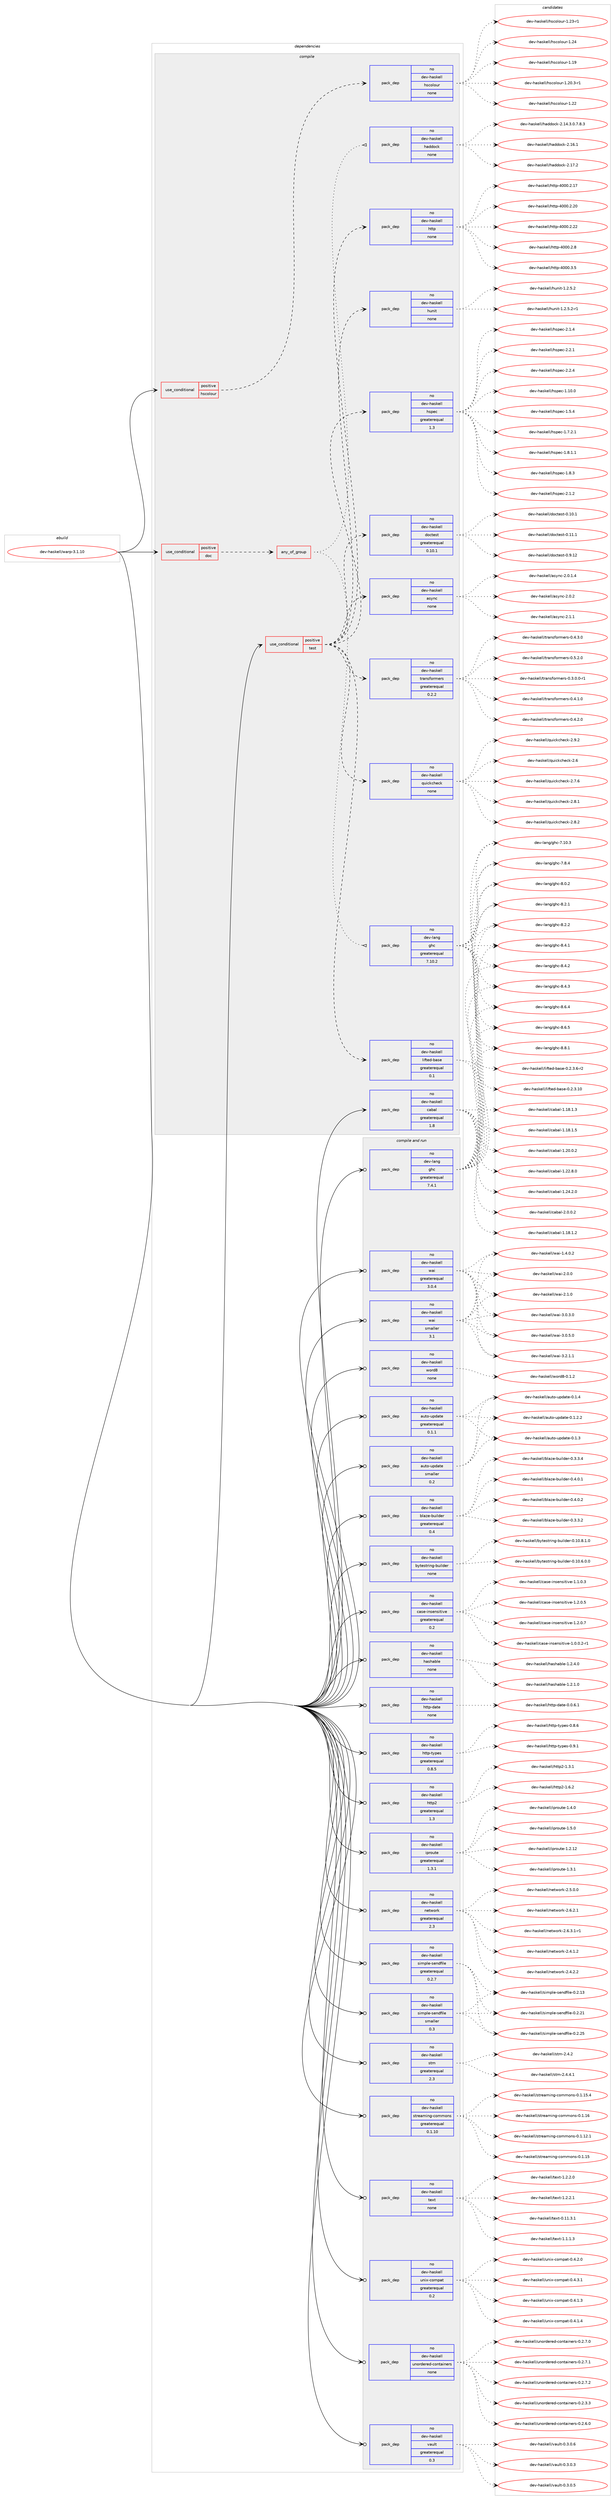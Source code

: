 digraph prolog {

# *************
# Graph options
# *************

newrank=true;
concentrate=true;
compound=true;
graph [rankdir=LR,fontname=Helvetica,fontsize=10,ranksep=1.5];#, ranksep=2.5, nodesep=0.2];
edge  [arrowhead=vee];
node  [fontname=Helvetica,fontsize=10];

# **********
# The ebuild
# **********

subgraph cluster_leftcol {
color=gray;
rank=same;
label=<<i>ebuild</i>>;
id [label="dev-haskell/warp-3.1.10", color=red, width=4, href="../dev-haskell/warp-3.1.10.svg"];
}

# ****************
# The dependencies
# ****************

subgraph cluster_midcol {
color=gray;
label=<<i>dependencies</i>>;
subgraph cluster_compile {
fillcolor="#eeeeee";
style=filled;
label=<<i>compile</i>>;
subgraph cond128169 {
dependency547694 [label=<<TABLE BORDER="0" CELLBORDER="1" CELLSPACING="0" CELLPADDING="4"><TR><TD ROWSPAN="3" CELLPADDING="10">use_conditional</TD></TR><TR><TD>positive</TD></TR><TR><TD>doc</TD></TR></TABLE>>, shape=none, color=red];
subgraph any10711 {
dependency547695 [label=<<TABLE BORDER="0" CELLBORDER="1" CELLSPACING="0" CELLPADDING="4"><TR><TD CELLPADDING="10">any_of_group</TD></TR></TABLE>>, shape=none, color=red];subgraph pack408457 {
dependency547696 [label=<<TABLE BORDER="0" CELLBORDER="1" CELLSPACING="0" CELLPADDING="4" WIDTH="220"><TR><TD ROWSPAN="6" CELLPADDING="30">pack_dep</TD></TR><TR><TD WIDTH="110">no</TD></TR><TR><TD>dev-haskell</TD></TR><TR><TD>haddock</TD></TR><TR><TD>none</TD></TR><TR><TD></TD></TR></TABLE>>, shape=none, color=blue];
}
dependency547695:e -> dependency547696:w [weight=20,style="dotted",arrowhead="oinv"];
subgraph pack408458 {
dependency547697 [label=<<TABLE BORDER="0" CELLBORDER="1" CELLSPACING="0" CELLPADDING="4" WIDTH="220"><TR><TD ROWSPAN="6" CELLPADDING="30">pack_dep</TD></TR><TR><TD WIDTH="110">no</TD></TR><TR><TD>dev-lang</TD></TR><TR><TD>ghc</TD></TR><TR><TD>greaterequal</TD></TR><TR><TD>7.10.2</TD></TR></TABLE>>, shape=none, color=blue];
}
dependency547695:e -> dependency547697:w [weight=20,style="dotted",arrowhead="oinv"];
}
dependency547694:e -> dependency547695:w [weight=20,style="dashed",arrowhead="vee"];
}
id:e -> dependency547694:w [weight=20,style="solid",arrowhead="vee"];
subgraph cond128170 {
dependency547698 [label=<<TABLE BORDER="0" CELLBORDER="1" CELLSPACING="0" CELLPADDING="4"><TR><TD ROWSPAN="3" CELLPADDING="10">use_conditional</TD></TR><TR><TD>positive</TD></TR><TR><TD>hscolour</TD></TR></TABLE>>, shape=none, color=red];
subgraph pack408459 {
dependency547699 [label=<<TABLE BORDER="0" CELLBORDER="1" CELLSPACING="0" CELLPADDING="4" WIDTH="220"><TR><TD ROWSPAN="6" CELLPADDING="30">pack_dep</TD></TR><TR><TD WIDTH="110">no</TD></TR><TR><TD>dev-haskell</TD></TR><TR><TD>hscolour</TD></TR><TR><TD>none</TD></TR><TR><TD></TD></TR></TABLE>>, shape=none, color=blue];
}
dependency547698:e -> dependency547699:w [weight=20,style="dashed",arrowhead="vee"];
}
id:e -> dependency547698:w [weight=20,style="solid",arrowhead="vee"];
subgraph cond128171 {
dependency547700 [label=<<TABLE BORDER="0" CELLBORDER="1" CELLSPACING="0" CELLPADDING="4"><TR><TD ROWSPAN="3" CELLPADDING="10">use_conditional</TD></TR><TR><TD>positive</TD></TR><TR><TD>test</TD></TR></TABLE>>, shape=none, color=red];
subgraph pack408460 {
dependency547701 [label=<<TABLE BORDER="0" CELLBORDER="1" CELLSPACING="0" CELLPADDING="4" WIDTH="220"><TR><TD ROWSPAN="6" CELLPADDING="30">pack_dep</TD></TR><TR><TD WIDTH="110">no</TD></TR><TR><TD>dev-haskell</TD></TR><TR><TD>async</TD></TR><TR><TD>none</TD></TR><TR><TD></TD></TR></TABLE>>, shape=none, color=blue];
}
dependency547700:e -> dependency547701:w [weight=20,style="dashed",arrowhead="vee"];
subgraph pack408461 {
dependency547702 [label=<<TABLE BORDER="0" CELLBORDER="1" CELLSPACING="0" CELLPADDING="4" WIDTH="220"><TR><TD ROWSPAN="6" CELLPADDING="30">pack_dep</TD></TR><TR><TD WIDTH="110">no</TD></TR><TR><TD>dev-haskell</TD></TR><TR><TD>doctest</TD></TR><TR><TD>greaterequal</TD></TR><TR><TD>0.10.1</TD></TR></TABLE>>, shape=none, color=blue];
}
dependency547700:e -> dependency547702:w [weight=20,style="dashed",arrowhead="vee"];
subgraph pack408462 {
dependency547703 [label=<<TABLE BORDER="0" CELLBORDER="1" CELLSPACING="0" CELLPADDING="4" WIDTH="220"><TR><TD ROWSPAN="6" CELLPADDING="30">pack_dep</TD></TR><TR><TD WIDTH="110">no</TD></TR><TR><TD>dev-haskell</TD></TR><TR><TD>hspec</TD></TR><TR><TD>greaterequal</TD></TR><TR><TD>1.3</TD></TR></TABLE>>, shape=none, color=blue];
}
dependency547700:e -> dependency547703:w [weight=20,style="dashed",arrowhead="vee"];
subgraph pack408463 {
dependency547704 [label=<<TABLE BORDER="0" CELLBORDER="1" CELLSPACING="0" CELLPADDING="4" WIDTH="220"><TR><TD ROWSPAN="6" CELLPADDING="30">pack_dep</TD></TR><TR><TD WIDTH="110">no</TD></TR><TR><TD>dev-haskell</TD></TR><TR><TD>http</TD></TR><TR><TD>none</TD></TR><TR><TD></TD></TR></TABLE>>, shape=none, color=blue];
}
dependency547700:e -> dependency547704:w [weight=20,style="dashed",arrowhead="vee"];
subgraph pack408464 {
dependency547705 [label=<<TABLE BORDER="0" CELLBORDER="1" CELLSPACING="0" CELLPADDING="4" WIDTH="220"><TR><TD ROWSPAN="6" CELLPADDING="30">pack_dep</TD></TR><TR><TD WIDTH="110">no</TD></TR><TR><TD>dev-haskell</TD></TR><TR><TD>hunit</TD></TR><TR><TD>none</TD></TR><TR><TD></TD></TR></TABLE>>, shape=none, color=blue];
}
dependency547700:e -> dependency547705:w [weight=20,style="dashed",arrowhead="vee"];
subgraph pack408465 {
dependency547706 [label=<<TABLE BORDER="0" CELLBORDER="1" CELLSPACING="0" CELLPADDING="4" WIDTH="220"><TR><TD ROWSPAN="6" CELLPADDING="30">pack_dep</TD></TR><TR><TD WIDTH="110">no</TD></TR><TR><TD>dev-haskell</TD></TR><TR><TD>lifted-base</TD></TR><TR><TD>greaterequal</TD></TR><TR><TD>0.1</TD></TR></TABLE>>, shape=none, color=blue];
}
dependency547700:e -> dependency547706:w [weight=20,style="dashed",arrowhead="vee"];
subgraph pack408466 {
dependency547707 [label=<<TABLE BORDER="0" CELLBORDER="1" CELLSPACING="0" CELLPADDING="4" WIDTH="220"><TR><TD ROWSPAN="6" CELLPADDING="30">pack_dep</TD></TR><TR><TD WIDTH="110">no</TD></TR><TR><TD>dev-haskell</TD></TR><TR><TD>quickcheck</TD></TR><TR><TD>none</TD></TR><TR><TD></TD></TR></TABLE>>, shape=none, color=blue];
}
dependency547700:e -> dependency547707:w [weight=20,style="dashed",arrowhead="vee"];
subgraph pack408467 {
dependency547708 [label=<<TABLE BORDER="0" CELLBORDER="1" CELLSPACING="0" CELLPADDING="4" WIDTH="220"><TR><TD ROWSPAN="6" CELLPADDING="30">pack_dep</TD></TR><TR><TD WIDTH="110">no</TD></TR><TR><TD>dev-haskell</TD></TR><TR><TD>transformers</TD></TR><TR><TD>greaterequal</TD></TR><TR><TD>0.2.2</TD></TR></TABLE>>, shape=none, color=blue];
}
dependency547700:e -> dependency547708:w [weight=20,style="dashed",arrowhead="vee"];
}
id:e -> dependency547700:w [weight=20,style="solid",arrowhead="vee"];
subgraph pack408468 {
dependency547709 [label=<<TABLE BORDER="0" CELLBORDER="1" CELLSPACING="0" CELLPADDING="4" WIDTH="220"><TR><TD ROWSPAN="6" CELLPADDING="30">pack_dep</TD></TR><TR><TD WIDTH="110">no</TD></TR><TR><TD>dev-haskell</TD></TR><TR><TD>cabal</TD></TR><TR><TD>greaterequal</TD></TR><TR><TD>1.8</TD></TR></TABLE>>, shape=none, color=blue];
}
id:e -> dependency547709:w [weight=20,style="solid",arrowhead="vee"];
}
subgraph cluster_compileandrun {
fillcolor="#eeeeee";
style=filled;
label=<<i>compile and run</i>>;
subgraph pack408469 {
dependency547710 [label=<<TABLE BORDER="0" CELLBORDER="1" CELLSPACING="0" CELLPADDING="4" WIDTH="220"><TR><TD ROWSPAN="6" CELLPADDING="30">pack_dep</TD></TR><TR><TD WIDTH="110">no</TD></TR><TR><TD>dev-haskell</TD></TR><TR><TD>auto-update</TD></TR><TR><TD>greaterequal</TD></TR><TR><TD>0.1.1</TD></TR></TABLE>>, shape=none, color=blue];
}
id:e -> dependency547710:w [weight=20,style="solid",arrowhead="odotvee"];
subgraph pack408470 {
dependency547711 [label=<<TABLE BORDER="0" CELLBORDER="1" CELLSPACING="0" CELLPADDING="4" WIDTH="220"><TR><TD ROWSPAN="6" CELLPADDING="30">pack_dep</TD></TR><TR><TD WIDTH="110">no</TD></TR><TR><TD>dev-haskell</TD></TR><TR><TD>auto-update</TD></TR><TR><TD>smaller</TD></TR><TR><TD>0.2</TD></TR></TABLE>>, shape=none, color=blue];
}
id:e -> dependency547711:w [weight=20,style="solid",arrowhead="odotvee"];
subgraph pack408471 {
dependency547712 [label=<<TABLE BORDER="0" CELLBORDER="1" CELLSPACING="0" CELLPADDING="4" WIDTH="220"><TR><TD ROWSPAN="6" CELLPADDING="30">pack_dep</TD></TR><TR><TD WIDTH="110">no</TD></TR><TR><TD>dev-haskell</TD></TR><TR><TD>blaze-builder</TD></TR><TR><TD>greaterequal</TD></TR><TR><TD>0.4</TD></TR></TABLE>>, shape=none, color=blue];
}
id:e -> dependency547712:w [weight=20,style="solid",arrowhead="odotvee"];
subgraph pack408472 {
dependency547713 [label=<<TABLE BORDER="0" CELLBORDER="1" CELLSPACING="0" CELLPADDING="4" WIDTH="220"><TR><TD ROWSPAN="6" CELLPADDING="30">pack_dep</TD></TR><TR><TD WIDTH="110">no</TD></TR><TR><TD>dev-haskell</TD></TR><TR><TD>bytestring-builder</TD></TR><TR><TD>none</TD></TR><TR><TD></TD></TR></TABLE>>, shape=none, color=blue];
}
id:e -> dependency547713:w [weight=20,style="solid",arrowhead="odotvee"];
subgraph pack408473 {
dependency547714 [label=<<TABLE BORDER="0" CELLBORDER="1" CELLSPACING="0" CELLPADDING="4" WIDTH="220"><TR><TD ROWSPAN="6" CELLPADDING="30">pack_dep</TD></TR><TR><TD WIDTH="110">no</TD></TR><TR><TD>dev-haskell</TD></TR><TR><TD>case-insensitive</TD></TR><TR><TD>greaterequal</TD></TR><TR><TD>0.2</TD></TR></TABLE>>, shape=none, color=blue];
}
id:e -> dependency547714:w [weight=20,style="solid",arrowhead="odotvee"];
subgraph pack408474 {
dependency547715 [label=<<TABLE BORDER="0" CELLBORDER="1" CELLSPACING="0" CELLPADDING="4" WIDTH="220"><TR><TD ROWSPAN="6" CELLPADDING="30">pack_dep</TD></TR><TR><TD WIDTH="110">no</TD></TR><TR><TD>dev-haskell</TD></TR><TR><TD>hashable</TD></TR><TR><TD>none</TD></TR><TR><TD></TD></TR></TABLE>>, shape=none, color=blue];
}
id:e -> dependency547715:w [weight=20,style="solid",arrowhead="odotvee"];
subgraph pack408475 {
dependency547716 [label=<<TABLE BORDER="0" CELLBORDER="1" CELLSPACING="0" CELLPADDING="4" WIDTH="220"><TR><TD ROWSPAN="6" CELLPADDING="30">pack_dep</TD></TR><TR><TD WIDTH="110">no</TD></TR><TR><TD>dev-haskell</TD></TR><TR><TD>http-date</TD></TR><TR><TD>none</TD></TR><TR><TD></TD></TR></TABLE>>, shape=none, color=blue];
}
id:e -> dependency547716:w [weight=20,style="solid",arrowhead="odotvee"];
subgraph pack408476 {
dependency547717 [label=<<TABLE BORDER="0" CELLBORDER="1" CELLSPACING="0" CELLPADDING="4" WIDTH="220"><TR><TD ROWSPAN="6" CELLPADDING="30">pack_dep</TD></TR><TR><TD WIDTH="110">no</TD></TR><TR><TD>dev-haskell</TD></TR><TR><TD>http-types</TD></TR><TR><TD>greaterequal</TD></TR><TR><TD>0.8.5</TD></TR></TABLE>>, shape=none, color=blue];
}
id:e -> dependency547717:w [weight=20,style="solid",arrowhead="odotvee"];
subgraph pack408477 {
dependency547718 [label=<<TABLE BORDER="0" CELLBORDER="1" CELLSPACING="0" CELLPADDING="4" WIDTH="220"><TR><TD ROWSPAN="6" CELLPADDING="30">pack_dep</TD></TR><TR><TD WIDTH="110">no</TD></TR><TR><TD>dev-haskell</TD></TR><TR><TD>http2</TD></TR><TR><TD>greaterequal</TD></TR><TR><TD>1.3</TD></TR></TABLE>>, shape=none, color=blue];
}
id:e -> dependency547718:w [weight=20,style="solid",arrowhead="odotvee"];
subgraph pack408478 {
dependency547719 [label=<<TABLE BORDER="0" CELLBORDER="1" CELLSPACING="0" CELLPADDING="4" WIDTH="220"><TR><TD ROWSPAN="6" CELLPADDING="30">pack_dep</TD></TR><TR><TD WIDTH="110">no</TD></TR><TR><TD>dev-haskell</TD></TR><TR><TD>iproute</TD></TR><TR><TD>greaterequal</TD></TR><TR><TD>1.3.1</TD></TR></TABLE>>, shape=none, color=blue];
}
id:e -> dependency547719:w [weight=20,style="solid",arrowhead="odotvee"];
subgraph pack408479 {
dependency547720 [label=<<TABLE BORDER="0" CELLBORDER="1" CELLSPACING="0" CELLPADDING="4" WIDTH="220"><TR><TD ROWSPAN="6" CELLPADDING="30">pack_dep</TD></TR><TR><TD WIDTH="110">no</TD></TR><TR><TD>dev-haskell</TD></TR><TR><TD>network</TD></TR><TR><TD>greaterequal</TD></TR><TR><TD>2.3</TD></TR></TABLE>>, shape=none, color=blue];
}
id:e -> dependency547720:w [weight=20,style="solid",arrowhead="odotvee"];
subgraph pack408480 {
dependency547721 [label=<<TABLE BORDER="0" CELLBORDER="1" CELLSPACING="0" CELLPADDING="4" WIDTH="220"><TR><TD ROWSPAN="6" CELLPADDING="30">pack_dep</TD></TR><TR><TD WIDTH="110">no</TD></TR><TR><TD>dev-haskell</TD></TR><TR><TD>simple-sendfile</TD></TR><TR><TD>greaterequal</TD></TR><TR><TD>0.2.7</TD></TR></TABLE>>, shape=none, color=blue];
}
id:e -> dependency547721:w [weight=20,style="solid",arrowhead="odotvee"];
subgraph pack408481 {
dependency547722 [label=<<TABLE BORDER="0" CELLBORDER="1" CELLSPACING="0" CELLPADDING="4" WIDTH="220"><TR><TD ROWSPAN="6" CELLPADDING="30">pack_dep</TD></TR><TR><TD WIDTH="110">no</TD></TR><TR><TD>dev-haskell</TD></TR><TR><TD>simple-sendfile</TD></TR><TR><TD>smaller</TD></TR><TR><TD>0.3</TD></TR></TABLE>>, shape=none, color=blue];
}
id:e -> dependency547722:w [weight=20,style="solid",arrowhead="odotvee"];
subgraph pack408482 {
dependency547723 [label=<<TABLE BORDER="0" CELLBORDER="1" CELLSPACING="0" CELLPADDING="4" WIDTH="220"><TR><TD ROWSPAN="6" CELLPADDING="30">pack_dep</TD></TR><TR><TD WIDTH="110">no</TD></TR><TR><TD>dev-haskell</TD></TR><TR><TD>stm</TD></TR><TR><TD>greaterequal</TD></TR><TR><TD>2.3</TD></TR></TABLE>>, shape=none, color=blue];
}
id:e -> dependency547723:w [weight=20,style="solid",arrowhead="odotvee"];
subgraph pack408483 {
dependency547724 [label=<<TABLE BORDER="0" CELLBORDER="1" CELLSPACING="0" CELLPADDING="4" WIDTH="220"><TR><TD ROWSPAN="6" CELLPADDING="30">pack_dep</TD></TR><TR><TD WIDTH="110">no</TD></TR><TR><TD>dev-haskell</TD></TR><TR><TD>streaming-commons</TD></TR><TR><TD>greaterequal</TD></TR><TR><TD>0.1.10</TD></TR></TABLE>>, shape=none, color=blue];
}
id:e -> dependency547724:w [weight=20,style="solid",arrowhead="odotvee"];
subgraph pack408484 {
dependency547725 [label=<<TABLE BORDER="0" CELLBORDER="1" CELLSPACING="0" CELLPADDING="4" WIDTH="220"><TR><TD ROWSPAN="6" CELLPADDING="30">pack_dep</TD></TR><TR><TD WIDTH="110">no</TD></TR><TR><TD>dev-haskell</TD></TR><TR><TD>text</TD></TR><TR><TD>none</TD></TR><TR><TD></TD></TR></TABLE>>, shape=none, color=blue];
}
id:e -> dependency547725:w [weight=20,style="solid",arrowhead="odotvee"];
subgraph pack408485 {
dependency547726 [label=<<TABLE BORDER="0" CELLBORDER="1" CELLSPACING="0" CELLPADDING="4" WIDTH="220"><TR><TD ROWSPAN="6" CELLPADDING="30">pack_dep</TD></TR><TR><TD WIDTH="110">no</TD></TR><TR><TD>dev-haskell</TD></TR><TR><TD>unix-compat</TD></TR><TR><TD>greaterequal</TD></TR><TR><TD>0.2</TD></TR></TABLE>>, shape=none, color=blue];
}
id:e -> dependency547726:w [weight=20,style="solid",arrowhead="odotvee"];
subgraph pack408486 {
dependency547727 [label=<<TABLE BORDER="0" CELLBORDER="1" CELLSPACING="0" CELLPADDING="4" WIDTH="220"><TR><TD ROWSPAN="6" CELLPADDING="30">pack_dep</TD></TR><TR><TD WIDTH="110">no</TD></TR><TR><TD>dev-haskell</TD></TR><TR><TD>unordered-containers</TD></TR><TR><TD>none</TD></TR><TR><TD></TD></TR></TABLE>>, shape=none, color=blue];
}
id:e -> dependency547727:w [weight=20,style="solid",arrowhead="odotvee"];
subgraph pack408487 {
dependency547728 [label=<<TABLE BORDER="0" CELLBORDER="1" CELLSPACING="0" CELLPADDING="4" WIDTH="220"><TR><TD ROWSPAN="6" CELLPADDING="30">pack_dep</TD></TR><TR><TD WIDTH="110">no</TD></TR><TR><TD>dev-haskell</TD></TR><TR><TD>vault</TD></TR><TR><TD>greaterequal</TD></TR><TR><TD>0.3</TD></TR></TABLE>>, shape=none, color=blue];
}
id:e -> dependency547728:w [weight=20,style="solid",arrowhead="odotvee"];
subgraph pack408488 {
dependency547729 [label=<<TABLE BORDER="0" CELLBORDER="1" CELLSPACING="0" CELLPADDING="4" WIDTH="220"><TR><TD ROWSPAN="6" CELLPADDING="30">pack_dep</TD></TR><TR><TD WIDTH="110">no</TD></TR><TR><TD>dev-haskell</TD></TR><TR><TD>wai</TD></TR><TR><TD>greaterequal</TD></TR><TR><TD>3.0.4</TD></TR></TABLE>>, shape=none, color=blue];
}
id:e -> dependency547729:w [weight=20,style="solid",arrowhead="odotvee"];
subgraph pack408489 {
dependency547730 [label=<<TABLE BORDER="0" CELLBORDER="1" CELLSPACING="0" CELLPADDING="4" WIDTH="220"><TR><TD ROWSPAN="6" CELLPADDING="30">pack_dep</TD></TR><TR><TD WIDTH="110">no</TD></TR><TR><TD>dev-haskell</TD></TR><TR><TD>wai</TD></TR><TR><TD>smaller</TD></TR><TR><TD>3.1</TD></TR></TABLE>>, shape=none, color=blue];
}
id:e -> dependency547730:w [weight=20,style="solid",arrowhead="odotvee"];
subgraph pack408490 {
dependency547731 [label=<<TABLE BORDER="0" CELLBORDER="1" CELLSPACING="0" CELLPADDING="4" WIDTH="220"><TR><TD ROWSPAN="6" CELLPADDING="30">pack_dep</TD></TR><TR><TD WIDTH="110">no</TD></TR><TR><TD>dev-haskell</TD></TR><TR><TD>word8</TD></TR><TR><TD>none</TD></TR><TR><TD></TD></TR></TABLE>>, shape=none, color=blue];
}
id:e -> dependency547731:w [weight=20,style="solid",arrowhead="odotvee"];
subgraph pack408491 {
dependency547732 [label=<<TABLE BORDER="0" CELLBORDER="1" CELLSPACING="0" CELLPADDING="4" WIDTH="220"><TR><TD ROWSPAN="6" CELLPADDING="30">pack_dep</TD></TR><TR><TD WIDTH="110">no</TD></TR><TR><TD>dev-lang</TD></TR><TR><TD>ghc</TD></TR><TR><TD>greaterequal</TD></TR><TR><TD>7.4.1</TD></TR></TABLE>>, shape=none, color=blue];
}
id:e -> dependency547732:w [weight=20,style="solid",arrowhead="odotvee"];
}
subgraph cluster_run {
fillcolor="#eeeeee";
style=filled;
label=<<i>run</i>>;
}
}

# **************
# The candidates
# **************

subgraph cluster_choices {
rank=same;
color=gray;
label=<<i>candidates</i>>;

subgraph choice408457 {
color=black;
nodesep=1;
choice1001011184510497115107101108108471049710010011199107455046495246514648465546564651 [label="dev-haskell/haddock-2.14.3.0.7.8.3", color=red, width=4,href="../dev-haskell/haddock-2.14.3.0.7.8.3.svg"];
choice100101118451049711510710110810847104971001001119910745504649544649 [label="dev-haskell/haddock-2.16.1", color=red, width=4,href="../dev-haskell/haddock-2.16.1.svg"];
choice100101118451049711510710110810847104971001001119910745504649554650 [label="dev-haskell/haddock-2.17.2", color=red, width=4,href="../dev-haskell/haddock-2.17.2.svg"];
dependency547696:e -> choice1001011184510497115107101108108471049710010011199107455046495246514648465546564651:w [style=dotted,weight="100"];
dependency547696:e -> choice100101118451049711510710110810847104971001001119910745504649544649:w [style=dotted,weight="100"];
dependency547696:e -> choice100101118451049711510710110810847104971001001119910745504649554650:w [style=dotted,weight="100"];
}
subgraph choice408458 {
color=black;
nodesep=1;
choice1001011184510897110103471031049945554649484651 [label="dev-lang/ghc-7.10.3", color=red, width=4,href="../dev-lang/ghc-7.10.3.svg"];
choice10010111845108971101034710310499455546564652 [label="dev-lang/ghc-7.8.4", color=red, width=4,href="../dev-lang/ghc-7.8.4.svg"];
choice10010111845108971101034710310499455646484650 [label="dev-lang/ghc-8.0.2", color=red, width=4,href="../dev-lang/ghc-8.0.2.svg"];
choice10010111845108971101034710310499455646504649 [label="dev-lang/ghc-8.2.1", color=red, width=4,href="../dev-lang/ghc-8.2.1.svg"];
choice10010111845108971101034710310499455646504650 [label="dev-lang/ghc-8.2.2", color=red, width=4,href="../dev-lang/ghc-8.2.2.svg"];
choice10010111845108971101034710310499455646524649 [label="dev-lang/ghc-8.4.1", color=red, width=4,href="../dev-lang/ghc-8.4.1.svg"];
choice10010111845108971101034710310499455646524650 [label="dev-lang/ghc-8.4.2", color=red, width=4,href="../dev-lang/ghc-8.4.2.svg"];
choice10010111845108971101034710310499455646524651 [label="dev-lang/ghc-8.4.3", color=red, width=4,href="../dev-lang/ghc-8.4.3.svg"];
choice10010111845108971101034710310499455646544652 [label="dev-lang/ghc-8.6.4", color=red, width=4,href="../dev-lang/ghc-8.6.4.svg"];
choice10010111845108971101034710310499455646544653 [label="dev-lang/ghc-8.6.5", color=red, width=4,href="../dev-lang/ghc-8.6.5.svg"];
choice10010111845108971101034710310499455646564649 [label="dev-lang/ghc-8.8.1", color=red, width=4,href="../dev-lang/ghc-8.8.1.svg"];
dependency547697:e -> choice1001011184510897110103471031049945554649484651:w [style=dotted,weight="100"];
dependency547697:e -> choice10010111845108971101034710310499455546564652:w [style=dotted,weight="100"];
dependency547697:e -> choice10010111845108971101034710310499455646484650:w [style=dotted,weight="100"];
dependency547697:e -> choice10010111845108971101034710310499455646504649:w [style=dotted,weight="100"];
dependency547697:e -> choice10010111845108971101034710310499455646504650:w [style=dotted,weight="100"];
dependency547697:e -> choice10010111845108971101034710310499455646524649:w [style=dotted,weight="100"];
dependency547697:e -> choice10010111845108971101034710310499455646524650:w [style=dotted,weight="100"];
dependency547697:e -> choice10010111845108971101034710310499455646524651:w [style=dotted,weight="100"];
dependency547697:e -> choice10010111845108971101034710310499455646544652:w [style=dotted,weight="100"];
dependency547697:e -> choice10010111845108971101034710310499455646544653:w [style=dotted,weight="100"];
dependency547697:e -> choice10010111845108971101034710310499455646564649:w [style=dotted,weight="100"];
}
subgraph choice408459 {
color=black;
nodesep=1;
choice100101118451049711510710110810847104115991111081111171144549464957 [label="dev-haskell/hscolour-1.19", color=red, width=4,href="../dev-haskell/hscolour-1.19.svg"];
choice10010111845104971151071011081084710411599111108111117114454946504846514511449 [label="dev-haskell/hscolour-1.20.3-r1", color=red, width=4,href="../dev-haskell/hscolour-1.20.3-r1.svg"];
choice100101118451049711510710110810847104115991111081111171144549465050 [label="dev-haskell/hscolour-1.22", color=red, width=4,href="../dev-haskell/hscolour-1.22.svg"];
choice1001011184510497115107101108108471041159911110811111711445494650514511449 [label="dev-haskell/hscolour-1.23-r1", color=red, width=4,href="../dev-haskell/hscolour-1.23-r1.svg"];
choice100101118451049711510710110810847104115991111081111171144549465052 [label="dev-haskell/hscolour-1.24", color=red, width=4,href="../dev-haskell/hscolour-1.24.svg"];
dependency547699:e -> choice100101118451049711510710110810847104115991111081111171144549464957:w [style=dotted,weight="100"];
dependency547699:e -> choice10010111845104971151071011081084710411599111108111117114454946504846514511449:w [style=dotted,weight="100"];
dependency547699:e -> choice100101118451049711510710110810847104115991111081111171144549465050:w [style=dotted,weight="100"];
dependency547699:e -> choice1001011184510497115107101108108471041159911110811111711445494650514511449:w [style=dotted,weight="100"];
dependency547699:e -> choice100101118451049711510710110810847104115991111081111171144549465052:w [style=dotted,weight="100"];
}
subgraph choice408460 {
color=black;
nodesep=1;
choice10010111845104971151071011081084797115121110994550464846494652 [label="dev-haskell/async-2.0.1.4", color=red, width=4,href="../dev-haskell/async-2.0.1.4.svg"];
choice1001011184510497115107101108108479711512111099455046484650 [label="dev-haskell/async-2.0.2", color=red, width=4,href="../dev-haskell/async-2.0.2.svg"];
choice1001011184510497115107101108108479711512111099455046494649 [label="dev-haskell/async-2.1.1", color=red, width=4,href="../dev-haskell/async-2.1.1.svg"];
dependency547701:e -> choice10010111845104971151071011081084797115121110994550464846494652:w [style=dotted,weight="100"];
dependency547701:e -> choice1001011184510497115107101108108479711512111099455046484650:w [style=dotted,weight="100"];
dependency547701:e -> choice1001011184510497115107101108108479711512111099455046494649:w [style=dotted,weight="100"];
}
subgraph choice408461 {
color=black;
nodesep=1;
choice1001011184510497115107101108108471001119911610111511645484649484649 [label="dev-haskell/doctest-0.10.1", color=red, width=4,href="../dev-haskell/doctest-0.10.1.svg"];
choice1001011184510497115107101108108471001119911610111511645484649494649 [label="dev-haskell/doctest-0.11.1", color=red, width=4,href="../dev-haskell/doctest-0.11.1.svg"];
choice1001011184510497115107101108108471001119911610111511645484657464950 [label="dev-haskell/doctest-0.9.12", color=red, width=4,href="../dev-haskell/doctest-0.9.12.svg"];
dependency547702:e -> choice1001011184510497115107101108108471001119911610111511645484649484649:w [style=dotted,weight="100"];
dependency547702:e -> choice1001011184510497115107101108108471001119911610111511645484649494649:w [style=dotted,weight="100"];
dependency547702:e -> choice1001011184510497115107101108108471001119911610111511645484657464950:w [style=dotted,weight="100"];
}
subgraph choice408462 {
color=black;
nodesep=1;
choice1001011184510497115107101108108471041151121019945494649484648 [label="dev-haskell/hspec-1.10.0", color=red, width=4,href="../dev-haskell/hspec-1.10.0.svg"];
choice10010111845104971151071011081084710411511210199454946534652 [label="dev-haskell/hspec-1.5.4", color=red, width=4,href="../dev-haskell/hspec-1.5.4.svg"];
choice100101118451049711510710110810847104115112101994549465546504649 [label="dev-haskell/hspec-1.7.2.1", color=red, width=4,href="../dev-haskell/hspec-1.7.2.1.svg"];
choice100101118451049711510710110810847104115112101994549465646494649 [label="dev-haskell/hspec-1.8.1.1", color=red, width=4,href="../dev-haskell/hspec-1.8.1.1.svg"];
choice10010111845104971151071011081084710411511210199454946564651 [label="dev-haskell/hspec-1.8.3", color=red, width=4,href="../dev-haskell/hspec-1.8.3.svg"];
choice10010111845104971151071011081084710411511210199455046494650 [label="dev-haskell/hspec-2.1.2", color=red, width=4,href="../dev-haskell/hspec-2.1.2.svg"];
choice10010111845104971151071011081084710411511210199455046494652 [label="dev-haskell/hspec-2.1.4", color=red, width=4,href="../dev-haskell/hspec-2.1.4.svg"];
choice10010111845104971151071011081084710411511210199455046504649 [label="dev-haskell/hspec-2.2.1", color=red, width=4,href="../dev-haskell/hspec-2.2.1.svg"];
choice10010111845104971151071011081084710411511210199455046504652 [label="dev-haskell/hspec-2.2.4", color=red, width=4,href="../dev-haskell/hspec-2.2.4.svg"];
dependency547703:e -> choice1001011184510497115107101108108471041151121019945494649484648:w [style=dotted,weight="100"];
dependency547703:e -> choice10010111845104971151071011081084710411511210199454946534652:w [style=dotted,weight="100"];
dependency547703:e -> choice100101118451049711510710110810847104115112101994549465546504649:w [style=dotted,weight="100"];
dependency547703:e -> choice100101118451049711510710110810847104115112101994549465646494649:w [style=dotted,weight="100"];
dependency547703:e -> choice10010111845104971151071011081084710411511210199454946564651:w [style=dotted,weight="100"];
dependency547703:e -> choice10010111845104971151071011081084710411511210199455046494650:w [style=dotted,weight="100"];
dependency547703:e -> choice10010111845104971151071011081084710411511210199455046494652:w [style=dotted,weight="100"];
dependency547703:e -> choice10010111845104971151071011081084710411511210199455046504649:w [style=dotted,weight="100"];
dependency547703:e -> choice10010111845104971151071011081084710411511210199455046504652:w [style=dotted,weight="100"];
}
subgraph choice408463 {
color=black;
nodesep=1;
choice10010111845104971151071011081084710411611611245524848484650464955 [label="dev-haskell/http-4000.2.17", color=red, width=4,href="../dev-haskell/http-4000.2.17.svg"];
choice10010111845104971151071011081084710411611611245524848484650465048 [label="dev-haskell/http-4000.2.20", color=red, width=4,href="../dev-haskell/http-4000.2.20.svg"];
choice10010111845104971151071011081084710411611611245524848484650465050 [label="dev-haskell/http-4000.2.22", color=red, width=4,href="../dev-haskell/http-4000.2.22.svg"];
choice100101118451049711510710110810847104116116112455248484846504656 [label="dev-haskell/http-4000.2.8", color=red, width=4,href="../dev-haskell/http-4000.2.8.svg"];
choice100101118451049711510710110810847104116116112455248484846514653 [label="dev-haskell/http-4000.3.5", color=red, width=4,href="../dev-haskell/http-4000.3.5.svg"];
dependency547704:e -> choice10010111845104971151071011081084710411611611245524848484650464955:w [style=dotted,weight="100"];
dependency547704:e -> choice10010111845104971151071011081084710411611611245524848484650465048:w [style=dotted,weight="100"];
dependency547704:e -> choice10010111845104971151071011081084710411611611245524848484650465050:w [style=dotted,weight="100"];
dependency547704:e -> choice100101118451049711510710110810847104116116112455248484846504656:w [style=dotted,weight="100"];
dependency547704:e -> choice100101118451049711510710110810847104116116112455248484846514653:w [style=dotted,weight="100"];
}
subgraph choice408464 {
color=black;
nodesep=1;
choice1001011184510497115107101108108471041171101051164549465046534650 [label="dev-haskell/hunit-1.2.5.2", color=red, width=4,href="../dev-haskell/hunit-1.2.5.2.svg"];
choice10010111845104971151071011081084710411711010511645494650465346504511449 [label="dev-haskell/hunit-1.2.5.2-r1", color=red, width=4,href="../dev-haskell/hunit-1.2.5.2-r1.svg"];
dependency547705:e -> choice1001011184510497115107101108108471041171101051164549465046534650:w [style=dotted,weight="100"];
dependency547705:e -> choice10010111845104971151071011081084710411711010511645494650465346504511449:w [style=dotted,weight="100"];
}
subgraph choice408465 {
color=black;
nodesep=1;
choice100101118451049711510710110810847108105102116101100459897115101454846504651464948 [label="dev-haskell/lifted-base-0.2.3.10", color=red, width=4,href="../dev-haskell/lifted-base-0.2.3.10.svg"];
choice10010111845104971151071011081084710810510211610110045989711510145484650465146544511450 [label="dev-haskell/lifted-base-0.2.3.6-r2", color=red, width=4,href="../dev-haskell/lifted-base-0.2.3.6-r2.svg"];
dependency547706:e -> choice100101118451049711510710110810847108105102116101100459897115101454846504651464948:w [style=dotted,weight="100"];
dependency547706:e -> choice10010111845104971151071011081084710810510211610110045989711510145484650465146544511450:w [style=dotted,weight="100"];
}
subgraph choice408466 {
color=black;
nodesep=1;
choice10010111845104971151071011081084711311710599107991041019910745504654 [label="dev-haskell/quickcheck-2.6", color=red, width=4,href="../dev-haskell/quickcheck-2.6.svg"];
choice100101118451049711510710110810847113117105991079910410199107455046554654 [label="dev-haskell/quickcheck-2.7.6", color=red, width=4,href="../dev-haskell/quickcheck-2.7.6.svg"];
choice100101118451049711510710110810847113117105991079910410199107455046564649 [label="dev-haskell/quickcheck-2.8.1", color=red, width=4,href="../dev-haskell/quickcheck-2.8.1.svg"];
choice100101118451049711510710110810847113117105991079910410199107455046564650 [label="dev-haskell/quickcheck-2.8.2", color=red, width=4,href="../dev-haskell/quickcheck-2.8.2.svg"];
choice100101118451049711510710110810847113117105991079910410199107455046574650 [label="dev-haskell/quickcheck-2.9.2", color=red, width=4,href="../dev-haskell/quickcheck-2.9.2.svg"];
dependency547707:e -> choice10010111845104971151071011081084711311710599107991041019910745504654:w [style=dotted,weight="100"];
dependency547707:e -> choice100101118451049711510710110810847113117105991079910410199107455046554654:w [style=dotted,weight="100"];
dependency547707:e -> choice100101118451049711510710110810847113117105991079910410199107455046564649:w [style=dotted,weight="100"];
dependency547707:e -> choice100101118451049711510710110810847113117105991079910410199107455046564650:w [style=dotted,weight="100"];
dependency547707:e -> choice100101118451049711510710110810847113117105991079910410199107455046574650:w [style=dotted,weight="100"];
}
subgraph choice408467 {
color=black;
nodesep=1;
choice1001011184510497115107101108108471161149711011510211111410910111411545484651464846484511449 [label="dev-haskell/transformers-0.3.0.0-r1", color=red, width=4,href="../dev-haskell/transformers-0.3.0.0-r1.svg"];
choice100101118451049711510710110810847116114971101151021111141091011141154548465246494648 [label="dev-haskell/transformers-0.4.1.0", color=red, width=4,href="../dev-haskell/transformers-0.4.1.0.svg"];
choice100101118451049711510710110810847116114971101151021111141091011141154548465246504648 [label="dev-haskell/transformers-0.4.2.0", color=red, width=4,href="../dev-haskell/transformers-0.4.2.0.svg"];
choice100101118451049711510710110810847116114971101151021111141091011141154548465246514648 [label="dev-haskell/transformers-0.4.3.0", color=red, width=4,href="../dev-haskell/transformers-0.4.3.0.svg"];
choice100101118451049711510710110810847116114971101151021111141091011141154548465346504648 [label="dev-haskell/transformers-0.5.2.0", color=red, width=4,href="../dev-haskell/transformers-0.5.2.0.svg"];
dependency547708:e -> choice1001011184510497115107101108108471161149711011510211111410910111411545484651464846484511449:w [style=dotted,weight="100"];
dependency547708:e -> choice100101118451049711510710110810847116114971101151021111141091011141154548465246494648:w [style=dotted,weight="100"];
dependency547708:e -> choice100101118451049711510710110810847116114971101151021111141091011141154548465246504648:w [style=dotted,weight="100"];
dependency547708:e -> choice100101118451049711510710110810847116114971101151021111141091011141154548465246514648:w [style=dotted,weight="100"];
dependency547708:e -> choice100101118451049711510710110810847116114971101151021111141091011141154548465346504648:w [style=dotted,weight="100"];
}
subgraph choice408468 {
color=black;
nodesep=1;
choice10010111845104971151071011081084799979897108454946495646494650 [label="dev-haskell/cabal-1.18.1.2", color=red, width=4,href="../dev-haskell/cabal-1.18.1.2.svg"];
choice10010111845104971151071011081084799979897108454946495646494651 [label="dev-haskell/cabal-1.18.1.3", color=red, width=4,href="../dev-haskell/cabal-1.18.1.3.svg"];
choice10010111845104971151071011081084799979897108454946495646494653 [label="dev-haskell/cabal-1.18.1.5", color=red, width=4,href="../dev-haskell/cabal-1.18.1.5.svg"];
choice10010111845104971151071011081084799979897108454946504846484650 [label="dev-haskell/cabal-1.20.0.2", color=red, width=4,href="../dev-haskell/cabal-1.20.0.2.svg"];
choice10010111845104971151071011081084799979897108454946505046564648 [label="dev-haskell/cabal-1.22.8.0", color=red, width=4,href="../dev-haskell/cabal-1.22.8.0.svg"];
choice10010111845104971151071011081084799979897108454946505246504648 [label="dev-haskell/cabal-1.24.2.0", color=red, width=4,href="../dev-haskell/cabal-1.24.2.0.svg"];
choice100101118451049711510710110810847999798971084550464846484650 [label="dev-haskell/cabal-2.0.0.2", color=red, width=4,href="../dev-haskell/cabal-2.0.0.2.svg"];
dependency547709:e -> choice10010111845104971151071011081084799979897108454946495646494650:w [style=dotted,weight="100"];
dependency547709:e -> choice10010111845104971151071011081084799979897108454946495646494651:w [style=dotted,weight="100"];
dependency547709:e -> choice10010111845104971151071011081084799979897108454946495646494653:w [style=dotted,weight="100"];
dependency547709:e -> choice10010111845104971151071011081084799979897108454946504846484650:w [style=dotted,weight="100"];
dependency547709:e -> choice10010111845104971151071011081084799979897108454946505046564648:w [style=dotted,weight="100"];
dependency547709:e -> choice10010111845104971151071011081084799979897108454946505246504648:w [style=dotted,weight="100"];
dependency547709:e -> choice100101118451049711510710110810847999798971084550464846484650:w [style=dotted,weight="100"];
}
subgraph choice408469 {
color=black;
nodesep=1;
choice1001011184510497115107101108108479711711611145117112100971161014548464946504650 [label="dev-haskell/auto-update-0.1.2.2", color=red, width=4,href="../dev-haskell/auto-update-0.1.2.2.svg"];
choice100101118451049711510710110810847971171161114511711210097116101454846494651 [label="dev-haskell/auto-update-0.1.3", color=red, width=4,href="../dev-haskell/auto-update-0.1.3.svg"];
choice100101118451049711510710110810847971171161114511711210097116101454846494652 [label="dev-haskell/auto-update-0.1.4", color=red, width=4,href="../dev-haskell/auto-update-0.1.4.svg"];
dependency547710:e -> choice1001011184510497115107101108108479711711611145117112100971161014548464946504650:w [style=dotted,weight="100"];
dependency547710:e -> choice100101118451049711510710110810847971171161114511711210097116101454846494651:w [style=dotted,weight="100"];
dependency547710:e -> choice100101118451049711510710110810847971171161114511711210097116101454846494652:w [style=dotted,weight="100"];
}
subgraph choice408470 {
color=black;
nodesep=1;
choice1001011184510497115107101108108479711711611145117112100971161014548464946504650 [label="dev-haskell/auto-update-0.1.2.2", color=red, width=4,href="../dev-haskell/auto-update-0.1.2.2.svg"];
choice100101118451049711510710110810847971171161114511711210097116101454846494651 [label="dev-haskell/auto-update-0.1.3", color=red, width=4,href="../dev-haskell/auto-update-0.1.3.svg"];
choice100101118451049711510710110810847971171161114511711210097116101454846494652 [label="dev-haskell/auto-update-0.1.4", color=red, width=4,href="../dev-haskell/auto-update-0.1.4.svg"];
dependency547711:e -> choice1001011184510497115107101108108479711711611145117112100971161014548464946504650:w [style=dotted,weight="100"];
dependency547711:e -> choice100101118451049711510710110810847971171161114511711210097116101454846494651:w [style=dotted,weight="100"];
dependency547711:e -> choice100101118451049711510710110810847971171161114511711210097116101454846494652:w [style=dotted,weight="100"];
}
subgraph choice408471 {
color=black;
nodesep=1;
choice100101118451049711510710110810847981089712210145981171051081001011144548465146514650 [label="dev-haskell/blaze-builder-0.3.3.2", color=red, width=4,href="../dev-haskell/blaze-builder-0.3.3.2.svg"];
choice100101118451049711510710110810847981089712210145981171051081001011144548465146514652 [label="dev-haskell/blaze-builder-0.3.3.4", color=red, width=4,href="../dev-haskell/blaze-builder-0.3.3.4.svg"];
choice100101118451049711510710110810847981089712210145981171051081001011144548465246484649 [label="dev-haskell/blaze-builder-0.4.0.1", color=red, width=4,href="../dev-haskell/blaze-builder-0.4.0.1.svg"];
choice100101118451049711510710110810847981089712210145981171051081001011144548465246484650 [label="dev-haskell/blaze-builder-0.4.0.2", color=red, width=4,href="../dev-haskell/blaze-builder-0.4.0.2.svg"];
dependency547712:e -> choice100101118451049711510710110810847981089712210145981171051081001011144548465146514650:w [style=dotted,weight="100"];
dependency547712:e -> choice100101118451049711510710110810847981089712210145981171051081001011144548465146514652:w [style=dotted,weight="100"];
dependency547712:e -> choice100101118451049711510710110810847981089712210145981171051081001011144548465246484649:w [style=dotted,weight="100"];
dependency547712:e -> choice100101118451049711510710110810847981089712210145981171051081001011144548465246484650:w [style=dotted,weight="100"];
}
subgraph choice408472 {
color=black;
nodesep=1;
choice1001011184510497115107101108108479812111610111511611410511010345981171051081001011144548464948465446484648 [label="dev-haskell/bytestring-builder-0.10.6.0.0", color=red, width=4,href="../dev-haskell/bytestring-builder-0.10.6.0.0.svg"];
choice1001011184510497115107101108108479812111610111511611410511010345981171051081001011144548464948465646494648 [label="dev-haskell/bytestring-builder-0.10.8.1.0", color=red, width=4,href="../dev-haskell/bytestring-builder-0.10.8.1.0.svg"];
dependency547713:e -> choice1001011184510497115107101108108479812111610111511611410511010345981171051081001011144548464948465446484648:w [style=dotted,weight="100"];
dependency547713:e -> choice1001011184510497115107101108108479812111610111511611410511010345981171051081001011144548464948465646494648:w [style=dotted,weight="100"];
}
subgraph choice408473 {
color=black;
nodesep=1;
choice10010111845104971151071011081084799971151014510511011510111011510511610511810145494648464846504511449 [label="dev-haskell/case-insensitive-1.0.0.2-r1", color=red, width=4,href="../dev-haskell/case-insensitive-1.0.0.2-r1.svg"];
choice1001011184510497115107101108108479997115101451051101151011101151051161051181014549464946484651 [label="dev-haskell/case-insensitive-1.1.0.3", color=red, width=4,href="../dev-haskell/case-insensitive-1.1.0.3.svg"];
choice1001011184510497115107101108108479997115101451051101151011101151051161051181014549465046484653 [label="dev-haskell/case-insensitive-1.2.0.5", color=red, width=4,href="../dev-haskell/case-insensitive-1.2.0.5.svg"];
choice1001011184510497115107101108108479997115101451051101151011101151051161051181014549465046484655 [label="dev-haskell/case-insensitive-1.2.0.7", color=red, width=4,href="../dev-haskell/case-insensitive-1.2.0.7.svg"];
dependency547714:e -> choice10010111845104971151071011081084799971151014510511011510111011510511610511810145494648464846504511449:w [style=dotted,weight="100"];
dependency547714:e -> choice1001011184510497115107101108108479997115101451051101151011101151051161051181014549464946484651:w [style=dotted,weight="100"];
dependency547714:e -> choice1001011184510497115107101108108479997115101451051101151011101151051161051181014549465046484653:w [style=dotted,weight="100"];
dependency547714:e -> choice1001011184510497115107101108108479997115101451051101151011101151051161051181014549465046484655:w [style=dotted,weight="100"];
}
subgraph choice408474 {
color=black;
nodesep=1;
choice1001011184510497115107101108108471049711510497981081014549465046494648 [label="dev-haskell/hashable-1.2.1.0", color=red, width=4,href="../dev-haskell/hashable-1.2.1.0.svg"];
choice1001011184510497115107101108108471049711510497981081014549465046524648 [label="dev-haskell/hashable-1.2.4.0", color=red, width=4,href="../dev-haskell/hashable-1.2.4.0.svg"];
dependency547715:e -> choice1001011184510497115107101108108471049711510497981081014549465046494648:w [style=dotted,weight="100"];
dependency547715:e -> choice1001011184510497115107101108108471049711510497981081014549465046524648:w [style=dotted,weight="100"];
}
subgraph choice408475 {
color=black;
nodesep=1;
choice10010111845104971151071011081084710411611611245100971161014548464846544649 [label="dev-haskell/http-date-0.0.6.1", color=red, width=4,href="../dev-haskell/http-date-0.0.6.1.svg"];
dependency547716:e -> choice10010111845104971151071011081084710411611611245100971161014548464846544649:w [style=dotted,weight="100"];
}
subgraph choice408476 {
color=black;
nodesep=1;
choice10010111845104971151071011081084710411611611245116121112101115454846564654 [label="dev-haskell/http-types-0.8.6", color=red, width=4,href="../dev-haskell/http-types-0.8.6.svg"];
choice10010111845104971151071011081084710411611611245116121112101115454846574649 [label="dev-haskell/http-types-0.9.1", color=red, width=4,href="../dev-haskell/http-types-0.9.1.svg"];
dependency547717:e -> choice10010111845104971151071011081084710411611611245116121112101115454846564654:w [style=dotted,weight="100"];
dependency547717:e -> choice10010111845104971151071011081084710411611611245116121112101115454846574649:w [style=dotted,weight="100"];
}
subgraph choice408477 {
color=black;
nodesep=1;
choice10010111845104971151071011081084710411611611250454946514649 [label="dev-haskell/http2-1.3.1", color=red, width=4,href="../dev-haskell/http2-1.3.1.svg"];
choice10010111845104971151071011081084710411611611250454946544650 [label="dev-haskell/http2-1.6.2", color=red, width=4,href="../dev-haskell/http2-1.6.2.svg"];
dependency547718:e -> choice10010111845104971151071011081084710411611611250454946514649:w [style=dotted,weight="100"];
dependency547718:e -> choice10010111845104971151071011081084710411611611250454946544650:w [style=dotted,weight="100"];
}
subgraph choice408478 {
color=black;
nodesep=1;
choice10010111845104971151071011081084710511211411111711610145494650464950 [label="dev-haskell/iproute-1.2.12", color=red, width=4,href="../dev-haskell/iproute-1.2.12.svg"];
choice100101118451049711510710110810847105112114111117116101454946514649 [label="dev-haskell/iproute-1.3.1", color=red, width=4,href="../dev-haskell/iproute-1.3.1.svg"];
choice100101118451049711510710110810847105112114111117116101454946524648 [label="dev-haskell/iproute-1.4.0", color=red, width=4,href="../dev-haskell/iproute-1.4.0.svg"];
choice100101118451049711510710110810847105112114111117116101454946534648 [label="dev-haskell/iproute-1.5.0", color=red, width=4,href="../dev-haskell/iproute-1.5.0.svg"];
dependency547719:e -> choice10010111845104971151071011081084710511211411111711610145494650464950:w [style=dotted,weight="100"];
dependency547719:e -> choice100101118451049711510710110810847105112114111117116101454946514649:w [style=dotted,weight="100"];
dependency547719:e -> choice100101118451049711510710110810847105112114111117116101454946524648:w [style=dotted,weight="100"];
dependency547719:e -> choice100101118451049711510710110810847105112114111117116101454946534648:w [style=dotted,weight="100"];
}
subgraph choice408479 {
color=black;
nodesep=1;
choice1001011184510497115107101108108471101011161191111141074550465246494650 [label="dev-haskell/network-2.4.1.2", color=red, width=4,href="../dev-haskell/network-2.4.1.2.svg"];
choice1001011184510497115107101108108471101011161191111141074550465246504650 [label="dev-haskell/network-2.4.2.2", color=red, width=4,href="../dev-haskell/network-2.4.2.2.svg"];
choice1001011184510497115107101108108471101011161191111141074550465346484648 [label="dev-haskell/network-2.5.0.0", color=red, width=4,href="../dev-haskell/network-2.5.0.0.svg"];
choice1001011184510497115107101108108471101011161191111141074550465446504649 [label="dev-haskell/network-2.6.2.1", color=red, width=4,href="../dev-haskell/network-2.6.2.1.svg"];
choice10010111845104971151071011081084711010111611911111410745504654465146494511449 [label="dev-haskell/network-2.6.3.1-r1", color=red, width=4,href="../dev-haskell/network-2.6.3.1-r1.svg"];
dependency547720:e -> choice1001011184510497115107101108108471101011161191111141074550465246494650:w [style=dotted,weight="100"];
dependency547720:e -> choice1001011184510497115107101108108471101011161191111141074550465246504650:w [style=dotted,weight="100"];
dependency547720:e -> choice1001011184510497115107101108108471101011161191111141074550465346484648:w [style=dotted,weight="100"];
dependency547720:e -> choice1001011184510497115107101108108471101011161191111141074550465446504649:w [style=dotted,weight="100"];
dependency547720:e -> choice10010111845104971151071011081084711010111611911111410745504654465146494511449:w [style=dotted,weight="100"];
}
subgraph choice408480 {
color=black;
nodesep=1;
choice1001011184510497115107101108108471151051091121081014511510111010010210510810145484650464951 [label="dev-haskell/simple-sendfile-0.2.13", color=red, width=4,href="../dev-haskell/simple-sendfile-0.2.13.svg"];
choice1001011184510497115107101108108471151051091121081014511510111010010210510810145484650465049 [label="dev-haskell/simple-sendfile-0.2.21", color=red, width=4,href="../dev-haskell/simple-sendfile-0.2.21.svg"];
choice1001011184510497115107101108108471151051091121081014511510111010010210510810145484650465053 [label="dev-haskell/simple-sendfile-0.2.25", color=red, width=4,href="../dev-haskell/simple-sendfile-0.2.25.svg"];
dependency547721:e -> choice1001011184510497115107101108108471151051091121081014511510111010010210510810145484650464951:w [style=dotted,weight="100"];
dependency547721:e -> choice1001011184510497115107101108108471151051091121081014511510111010010210510810145484650465049:w [style=dotted,weight="100"];
dependency547721:e -> choice1001011184510497115107101108108471151051091121081014511510111010010210510810145484650465053:w [style=dotted,weight="100"];
}
subgraph choice408481 {
color=black;
nodesep=1;
choice1001011184510497115107101108108471151051091121081014511510111010010210510810145484650464951 [label="dev-haskell/simple-sendfile-0.2.13", color=red, width=4,href="../dev-haskell/simple-sendfile-0.2.13.svg"];
choice1001011184510497115107101108108471151051091121081014511510111010010210510810145484650465049 [label="dev-haskell/simple-sendfile-0.2.21", color=red, width=4,href="../dev-haskell/simple-sendfile-0.2.21.svg"];
choice1001011184510497115107101108108471151051091121081014511510111010010210510810145484650465053 [label="dev-haskell/simple-sendfile-0.2.25", color=red, width=4,href="../dev-haskell/simple-sendfile-0.2.25.svg"];
dependency547722:e -> choice1001011184510497115107101108108471151051091121081014511510111010010210510810145484650464951:w [style=dotted,weight="100"];
dependency547722:e -> choice1001011184510497115107101108108471151051091121081014511510111010010210510810145484650465049:w [style=dotted,weight="100"];
dependency547722:e -> choice1001011184510497115107101108108471151051091121081014511510111010010210510810145484650465053:w [style=dotted,weight="100"];
}
subgraph choice408482 {
color=black;
nodesep=1;
choice100101118451049711510710110810847115116109455046524650 [label="dev-haskell/stm-2.4.2", color=red, width=4,href="../dev-haskell/stm-2.4.2.svg"];
choice1001011184510497115107101108108471151161094550465246524649 [label="dev-haskell/stm-2.4.4.1", color=red, width=4,href="../dev-haskell/stm-2.4.4.1.svg"];
dependency547723:e -> choice100101118451049711510710110810847115116109455046524650:w [style=dotted,weight="100"];
dependency547723:e -> choice1001011184510497115107101108108471151161094550465246524649:w [style=dotted,weight="100"];
}
subgraph choice408483 {
color=black;
nodesep=1;
choice100101118451049711510710110810847115116114101971091051101034599111109109111110115454846494649504649 [label="dev-haskell/streaming-commons-0.1.12.1", color=red, width=4,href="../dev-haskell/streaming-commons-0.1.12.1.svg"];
choice10010111845104971151071011081084711511611410197109105110103459911110910911111011545484649464953 [label="dev-haskell/streaming-commons-0.1.15", color=red, width=4,href="../dev-haskell/streaming-commons-0.1.15.svg"];
choice100101118451049711510710110810847115116114101971091051101034599111109109111110115454846494649534652 [label="dev-haskell/streaming-commons-0.1.15.4", color=red, width=4,href="../dev-haskell/streaming-commons-0.1.15.4.svg"];
choice10010111845104971151071011081084711511611410197109105110103459911110910911111011545484649464954 [label="dev-haskell/streaming-commons-0.1.16", color=red, width=4,href="../dev-haskell/streaming-commons-0.1.16.svg"];
dependency547724:e -> choice100101118451049711510710110810847115116114101971091051101034599111109109111110115454846494649504649:w [style=dotted,weight="100"];
dependency547724:e -> choice10010111845104971151071011081084711511611410197109105110103459911110910911111011545484649464953:w [style=dotted,weight="100"];
dependency547724:e -> choice100101118451049711510710110810847115116114101971091051101034599111109109111110115454846494649534652:w [style=dotted,weight="100"];
dependency547724:e -> choice10010111845104971151071011081084711511611410197109105110103459911110910911111011545484649464954:w [style=dotted,weight="100"];
}
subgraph choice408484 {
color=black;
nodesep=1;
choice100101118451049711510710110810847116101120116454846494946514649 [label="dev-haskell/text-0.11.3.1", color=red, width=4,href="../dev-haskell/text-0.11.3.1.svg"];
choice1001011184510497115107101108108471161011201164549464946494651 [label="dev-haskell/text-1.1.1.3", color=red, width=4,href="../dev-haskell/text-1.1.1.3.svg"];
choice1001011184510497115107101108108471161011201164549465046504648 [label="dev-haskell/text-1.2.2.0", color=red, width=4,href="../dev-haskell/text-1.2.2.0.svg"];
choice1001011184510497115107101108108471161011201164549465046504649 [label="dev-haskell/text-1.2.2.1", color=red, width=4,href="../dev-haskell/text-1.2.2.1.svg"];
dependency547725:e -> choice100101118451049711510710110810847116101120116454846494946514649:w [style=dotted,weight="100"];
dependency547725:e -> choice1001011184510497115107101108108471161011201164549464946494651:w [style=dotted,weight="100"];
dependency547725:e -> choice1001011184510497115107101108108471161011201164549465046504648:w [style=dotted,weight="100"];
dependency547725:e -> choice1001011184510497115107101108108471161011201164549465046504649:w [style=dotted,weight="100"];
}
subgraph choice408485 {
color=black;
nodesep=1;
choice1001011184510497115107101108108471171101051204599111109112971164548465246494651 [label="dev-haskell/unix-compat-0.4.1.3", color=red, width=4,href="../dev-haskell/unix-compat-0.4.1.3.svg"];
choice1001011184510497115107101108108471171101051204599111109112971164548465246494652 [label="dev-haskell/unix-compat-0.4.1.4", color=red, width=4,href="../dev-haskell/unix-compat-0.4.1.4.svg"];
choice1001011184510497115107101108108471171101051204599111109112971164548465246504648 [label="dev-haskell/unix-compat-0.4.2.0", color=red, width=4,href="../dev-haskell/unix-compat-0.4.2.0.svg"];
choice1001011184510497115107101108108471171101051204599111109112971164548465246514649 [label="dev-haskell/unix-compat-0.4.3.1", color=red, width=4,href="../dev-haskell/unix-compat-0.4.3.1.svg"];
dependency547726:e -> choice1001011184510497115107101108108471171101051204599111109112971164548465246494651:w [style=dotted,weight="100"];
dependency547726:e -> choice1001011184510497115107101108108471171101051204599111109112971164548465246494652:w [style=dotted,weight="100"];
dependency547726:e -> choice1001011184510497115107101108108471171101051204599111109112971164548465246504648:w [style=dotted,weight="100"];
dependency547726:e -> choice1001011184510497115107101108108471171101051204599111109112971164548465246514649:w [style=dotted,weight="100"];
}
subgraph choice408486 {
color=black;
nodesep=1;
choice1001011184510497115107101108108471171101111141001011141011004599111110116971051101011141154548465046514651 [label="dev-haskell/unordered-containers-0.2.3.3", color=red, width=4,href="../dev-haskell/unordered-containers-0.2.3.3.svg"];
choice1001011184510497115107101108108471171101111141001011141011004599111110116971051101011141154548465046544648 [label="dev-haskell/unordered-containers-0.2.6.0", color=red, width=4,href="../dev-haskell/unordered-containers-0.2.6.0.svg"];
choice1001011184510497115107101108108471171101111141001011141011004599111110116971051101011141154548465046554648 [label="dev-haskell/unordered-containers-0.2.7.0", color=red, width=4,href="../dev-haskell/unordered-containers-0.2.7.0.svg"];
choice1001011184510497115107101108108471171101111141001011141011004599111110116971051101011141154548465046554649 [label="dev-haskell/unordered-containers-0.2.7.1", color=red, width=4,href="../dev-haskell/unordered-containers-0.2.7.1.svg"];
choice1001011184510497115107101108108471171101111141001011141011004599111110116971051101011141154548465046554650 [label="dev-haskell/unordered-containers-0.2.7.2", color=red, width=4,href="../dev-haskell/unordered-containers-0.2.7.2.svg"];
dependency547727:e -> choice1001011184510497115107101108108471171101111141001011141011004599111110116971051101011141154548465046514651:w [style=dotted,weight="100"];
dependency547727:e -> choice1001011184510497115107101108108471171101111141001011141011004599111110116971051101011141154548465046544648:w [style=dotted,weight="100"];
dependency547727:e -> choice1001011184510497115107101108108471171101111141001011141011004599111110116971051101011141154548465046554648:w [style=dotted,weight="100"];
dependency547727:e -> choice1001011184510497115107101108108471171101111141001011141011004599111110116971051101011141154548465046554649:w [style=dotted,weight="100"];
dependency547727:e -> choice1001011184510497115107101108108471171101111141001011141011004599111110116971051101011141154548465046554650:w [style=dotted,weight="100"];
}
subgraph choice408487 {
color=black;
nodesep=1;
choice100101118451049711510710110810847118971171081164548465146484651 [label="dev-haskell/vault-0.3.0.3", color=red, width=4,href="../dev-haskell/vault-0.3.0.3.svg"];
choice100101118451049711510710110810847118971171081164548465146484653 [label="dev-haskell/vault-0.3.0.5", color=red, width=4,href="../dev-haskell/vault-0.3.0.5.svg"];
choice100101118451049711510710110810847118971171081164548465146484654 [label="dev-haskell/vault-0.3.0.6", color=red, width=4,href="../dev-haskell/vault-0.3.0.6.svg"];
dependency547728:e -> choice100101118451049711510710110810847118971171081164548465146484651:w [style=dotted,weight="100"];
dependency547728:e -> choice100101118451049711510710110810847118971171081164548465146484653:w [style=dotted,weight="100"];
dependency547728:e -> choice100101118451049711510710110810847118971171081164548465146484654:w [style=dotted,weight="100"];
}
subgraph choice408488 {
color=black;
nodesep=1;
choice100101118451049711510710110810847119971054549465246484650 [label="dev-haskell/wai-1.4.0.2", color=red, width=4,href="../dev-haskell/wai-1.4.0.2.svg"];
choice10010111845104971151071011081084711997105455046484648 [label="dev-haskell/wai-2.0.0", color=red, width=4,href="../dev-haskell/wai-2.0.0.svg"];
choice10010111845104971151071011081084711997105455046494648 [label="dev-haskell/wai-2.1.0", color=red, width=4,href="../dev-haskell/wai-2.1.0.svg"];
choice100101118451049711510710110810847119971054551464846514648 [label="dev-haskell/wai-3.0.3.0", color=red, width=4,href="../dev-haskell/wai-3.0.3.0.svg"];
choice100101118451049711510710110810847119971054551464846534648 [label="dev-haskell/wai-3.0.5.0", color=red, width=4,href="../dev-haskell/wai-3.0.5.0.svg"];
choice100101118451049711510710110810847119971054551465046494649 [label="dev-haskell/wai-3.2.1.1", color=red, width=4,href="../dev-haskell/wai-3.2.1.1.svg"];
dependency547729:e -> choice100101118451049711510710110810847119971054549465246484650:w [style=dotted,weight="100"];
dependency547729:e -> choice10010111845104971151071011081084711997105455046484648:w [style=dotted,weight="100"];
dependency547729:e -> choice10010111845104971151071011081084711997105455046494648:w [style=dotted,weight="100"];
dependency547729:e -> choice100101118451049711510710110810847119971054551464846514648:w [style=dotted,weight="100"];
dependency547729:e -> choice100101118451049711510710110810847119971054551464846534648:w [style=dotted,weight="100"];
dependency547729:e -> choice100101118451049711510710110810847119971054551465046494649:w [style=dotted,weight="100"];
}
subgraph choice408489 {
color=black;
nodesep=1;
choice100101118451049711510710110810847119971054549465246484650 [label="dev-haskell/wai-1.4.0.2", color=red, width=4,href="../dev-haskell/wai-1.4.0.2.svg"];
choice10010111845104971151071011081084711997105455046484648 [label="dev-haskell/wai-2.0.0", color=red, width=4,href="../dev-haskell/wai-2.0.0.svg"];
choice10010111845104971151071011081084711997105455046494648 [label="dev-haskell/wai-2.1.0", color=red, width=4,href="../dev-haskell/wai-2.1.0.svg"];
choice100101118451049711510710110810847119971054551464846514648 [label="dev-haskell/wai-3.0.3.0", color=red, width=4,href="../dev-haskell/wai-3.0.3.0.svg"];
choice100101118451049711510710110810847119971054551464846534648 [label="dev-haskell/wai-3.0.5.0", color=red, width=4,href="../dev-haskell/wai-3.0.5.0.svg"];
choice100101118451049711510710110810847119971054551465046494649 [label="dev-haskell/wai-3.2.1.1", color=red, width=4,href="../dev-haskell/wai-3.2.1.1.svg"];
dependency547730:e -> choice100101118451049711510710110810847119971054549465246484650:w [style=dotted,weight="100"];
dependency547730:e -> choice10010111845104971151071011081084711997105455046484648:w [style=dotted,weight="100"];
dependency547730:e -> choice10010111845104971151071011081084711997105455046494648:w [style=dotted,weight="100"];
dependency547730:e -> choice100101118451049711510710110810847119971054551464846514648:w [style=dotted,weight="100"];
dependency547730:e -> choice100101118451049711510710110810847119971054551464846534648:w [style=dotted,weight="100"];
dependency547730:e -> choice100101118451049711510710110810847119971054551465046494649:w [style=dotted,weight="100"];
}
subgraph choice408490 {
color=black;
nodesep=1;
choice10010111845104971151071011081084711911111410056454846494650 [label="dev-haskell/word8-0.1.2", color=red, width=4,href="../dev-haskell/word8-0.1.2.svg"];
dependency547731:e -> choice10010111845104971151071011081084711911111410056454846494650:w [style=dotted,weight="100"];
}
subgraph choice408491 {
color=black;
nodesep=1;
choice1001011184510897110103471031049945554649484651 [label="dev-lang/ghc-7.10.3", color=red, width=4,href="../dev-lang/ghc-7.10.3.svg"];
choice10010111845108971101034710310499455546564652 [label="dev-lang/ghc-7.8.4", color=red, width=4,href="../dev-lang/ghc-7.8.4.svg"];
choice10010111845108971101034710310499455646484650 [label="dev-lang/ghc-8.0.2", color=red, width=4,href="../dev-lang/ghc-8.0.2.svg"];
choice10010111845108971101034710310499455646504649 [label="dev-lang/ghc-8.2.1", color=red, width=4,href="../dev-lang/ghc-8.2.1.svg"];
choice10010111845108971101034710310499455646504650 [label="dev-lang/ghc-8.2.2", color=red, width=4,href="../dev-lang/ghc-8.2.2.svg"];
choice10010111845108971101034710310499455646524649 [label="dev-lang/ghc-8.4.1", color=red, width=4,href="../dev-lang/ghc-8.4.1.svg"];
choice10010111845108971101034710310499455646524650 [label="dev-lang/ghc-8.4.2", color=red, width=4,href="../dev-lang/ghc-8.4.2.svg"];
choice10010111845108971101034710310499455646524651 [label="dev-lang/ghc-8.4.3", color=red, width=4,href="../dev-lang/ghc-8.4.3.svg"];
choice10010111845108971101034710310499455646544652 [label="dev-lang/ghc-8.6.4", color=red, width=4,href="../dev-lang/ghc-8.6.4.svg"];
choice10010111845108971101034710310499455646544653 [label="dev-lang/ghc-8.6.5", color=red, width=4,href="../dev-lang/ghc-8.6.5.svg"];
choice10010111845108971101034710310499455646564649 [label="dev-lang/ghc-8.8.1", color=red, width=4,href="../dev-lang/ghc-8.8.1.svg"];
dependency547732:e -> choice1001011184510897110103471031049945554649484651:w [style=dotted,weight="100"];
dependency547732:e -> choice10010111845108971101034710310499455546564652:w [style=dotted,weight="100"];
dependency547732:e -> choice10010111845108971101034710310499455646484650:w [style=dotted,weight="100"];
dependency547732:e -> choice10010111845108971101034710310499455646504649:w [style=dotted,weight="100"];
dependency547732:e -> choice10010111845108971101034710310499455646504650:w [style=dotted,weight="100"];
dependency547732:e -> choice10010111845108971101034710310499455646524649:w [style=dotted,weight="100"];
dependency547732:e -> choice10010111845108971101034710310499455646524650:w [style=dotted,weight="100"];
dependency547732:e -> choice10010111845108971101034710310499455646524651:w [style=dotted,weight="100"];
dependency547732:e -> choice10010111845108971101034710310499455646544652:w [style=dotted,weight="100"];
dependency547732:e -> choice10010111845108971101034710310499455646544653:w [style=dotted,weight="100"];
dependency547732:e -> choice10010111845108971101034710310499455646564649:w [style=dotted,weight="100"];
}
}

}

